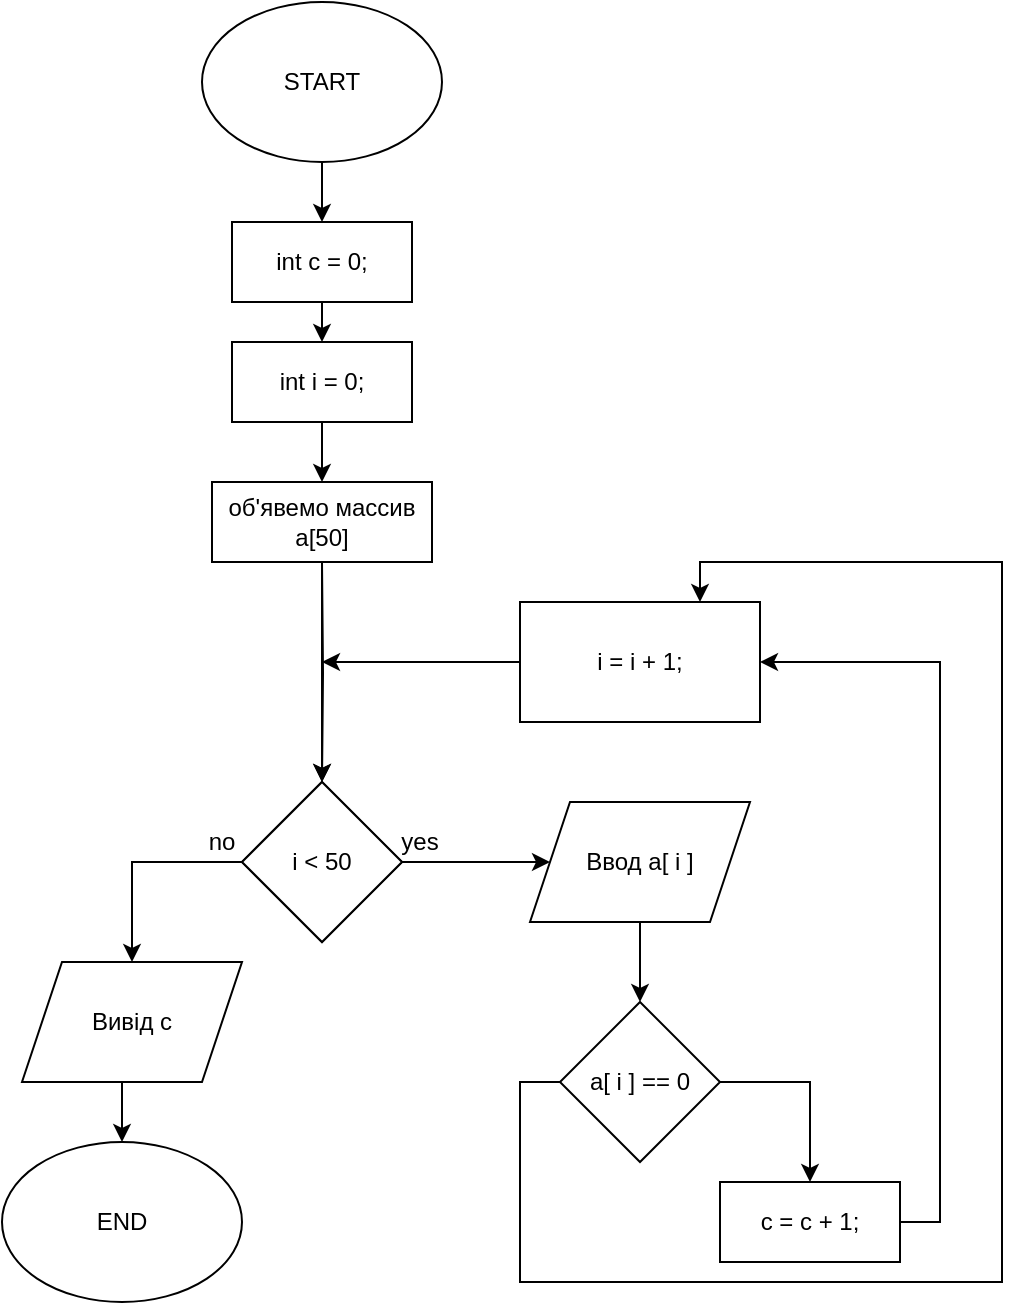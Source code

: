 <mxfile version="14.1.1" type="github">
  <diagram id="5oNgmO4vRAplwas66S8q" name="Page-1">
    <mxGraphModel dx="1504" dy="1791" grid="1" gridSize="10" guides="1" tooltips="1" connect="1" arrows="1" fold="1" page="1" pageScale="1" pageWidth="827" pageHeight="1169" math="0" shadow="0">
      <root>
        <mxCell id="0" />
        <mxCell id="1" parent="0" />
        <mxCell id="cyoRAYIOQBV9IDYNSu8k-24" style="edgeStyle=orthogonalEdgeStyle;rounded=0;orthogonalLoop=1;jettySize=auto;html=1;exitX=0.5;exitY=1;exitDx=0;exitDy=0;entryX=0.5;entryY=0;entryDx=0;entryDy=0;" edge="1" parent="1" source="cyoRAYIOQBV9IDYNSu8k-2" target="cyoRAYIOQBV9IDYNSu8k-23">
          <mxGeometry relative="1" as="geometry" />
        </mxCell>
        <mxCell id="cyoRAYIOQBV9IDYNSu8k-2" value="START" style="ellipse;whiteSpace=wrap;html=1;" vertex="1" parent="1">
          <mxGeometry x="250" y="-60" width="120" height="80" as="geometry" />
        </mxCell>
        <mxCell id="cyoRAYIOQBV9IDYNSu8k-3" style="edgeStyle=orthogonalEdgeStyle;rounded=0;orthogonalLoop=1;jettySize=auto;html=1;exitX=0.5;exitY=1;exitDx=0;exitDy=0;entryX=0.5;entryY=0;entryDx=0;entryDy=0;" edge="1" parent="1" source="cyoRAYIOQBV9IDYNSu8k-4" target="cyoRAYIOQBV9IDYNSu8k-6">
          <mxGeometry relative="1" as="geometry" />
        </mxCell>
        <mxCell id="cyoRAYIOQBV9IDYNSu8k-4" value="int i = 0;" style="rounded=0;whiteSpace=wrap;html=1;" vertex="1" parent="1">
          <mxGeometry x="265" y="110" width="90" height="40" as="geometry" />
        </mxCell>
        <mxCell id="cyoRAYIOQBV9IDYNSu8k-5" style="edgeStyle=orthogonalEdgeStyle;rounded=0;orthogonalLoop=1;jettySize=auto;html=1;entryX=0.5;entryY=0;entryDx=0;entryDy=0;" edge="1" parent="1" source="cyoRAYIOQBV9IDYNSu8k-6" target="cyoRAYIOQBV9IDYNSu8k-15">
          <mxGeometry relative="1" as="geometry" />
        </mxCell>
        <mxCell id="cyoRAYIOQBV9IDYNSu8k-6" value="об&#39;явемо массив a[50]" style="rounded=0;whiteSpace=wrap;html=1;" vertex="1" parent="1">
          <mxGeometry x="255" y="180" width="110" height="40" as="geometry" />
        </mxCell>
        <mxCell id="cyoRAYIOQBV9IDYNSu8k-7" style="edgeStyle=orthogonalEdgeStyle;rounded=0;orthogonalLoop=1;jettySize=auto;html=1;" edge="1" parent="1" source="cyoRAYIOQBV9IDYNSu8k-8">
          <mxGeometry relative="1" as="geometry">
            <mxPoint x="310" y="270" as="targetPoint" />
          </mxGeometry>
        </mxCell>
        <mxCell id="cyoRAYIOQBV9IDYNSu8k-8" value="i = i + 1;" style="rounded=0;whiteSpace=wrap;html=1;" vertex="1" parent="1">
          <mxGeometry x="409" y="240" width="120" height="60" as="geometry" />
        </mxCell>
        <mxCell id="cyoRAYIOQBV9IDYNSu8k-9" style="edgeStyle=orthogonalEdgeStyle;rounded=0;orthogonalLoop=1;jettySize=auto;html=1;exitX=0.5;exitY=1;exitDx=0;exitDy=0;entryX=0.5;entryY=0;entryDx=0;entryDy=0;" edge="1" parent="1">
          <mxGeometry relative="1" as="geometry">
            <mxPoint x="210" y="510" as="targetPoint" />
            <mxPoint x="210.0" y="480" as="sourcePoint" />
          </mxGeometry>
        </mxCell>
        <mxCell id="cyoRAYIOQBV9IDYNSu8k-30" style="edgeStyle=orthogonalEdgeStyle;rounded=0;orthogonalLoop=1;jettySize=auto;html=1;exitX=0.5;exitY=1;exitDx=0;exitDy=0;entryX=0.5;entryY=0;entryDx=0;entryDy=0;" edge="1" parent="1" source="cyoRAYIOQBV9IDYNSu8k-12" target="cyoRAYIOQBV9IDYNSu8k-22">
          <mxGeometry relative="1" as="geometry" />
        </mxCell>
        <mxCell id="cyoRAYIOQBV9IDYNSu8k-12" value="Ввод a[ i ]" style="shape=parallelogram;perimeter=parallelogramPerimeter;whiteSpace=wrap;html=1;fixedSize=1;" vertex="1" parent="1">
          <mxGeometry x="414" y="340" width="110" height="60" as="geometry" />
        </mxCell>
        <mxCell id="cyoRAYIOQBV9IDYNSu8k-13" style="edgeStyle=orthogonalEdgeStyle;rounded=0;orthogonalLoop=1;jettySize=auto;html=1;exitX=1;exitY=0.5;exitDx=0;exitDy=0;entryX=0;entryY=0.5;entryDx=0;entryDy=0;" edge="1" parent="1" source="cyoRAYIOQBV9IDYNSu8k-15" target="cyoRAYIOQBV9IDYNSu8k-12">
          <mxGeometry relative="1" as="geometry" />
        </mxCell>
        <mxCell id="cyoRAYIOQBV9IDYNSu8k-14" style="edgeStyle=orthogonalEdgeStyle;rounded=0;orthogonalLoop=1;jettySize=auto;html=1;exitX=0;exitY=0.5;exitDx=0;exitDy=0;entryX=0.5;entryY=0;entryDx=0;entryDy=0;" edge="1" parent="1" source="cyoRAYIOQBV9IDYNSu8k-15" target="cyoRAYIOQBV9IDYNSu8k-31">
          <mxGeometry relative="1" as="geometry">
            <mxPoint x="220.0" y="390" as="targetPoint" />
          </mxGeometry>
        </mxCell>
        <mxCell id="cyoRAYIOQBV9IDYNSu8k-15" value="i &amp;lt; 10" style="rhombus;whiteSpace=wrap;html=1;" vertex="1" parent="1">
          <mxGeometry x="270" y="330" width="80" height="80" as="geometry" />
        </mxCell>
        <mxCell id="cyoRAYIOQBV9IDYNSu8k-16" value="i &amp;lt; 50" style="rhombus;whiteSpace=wrap;html=1;" vertex="1" parent="1">
          <mxGeometry x="270" y="330" width="80" height="80" as="geometry" />
        </mxCell>
        <mxCell id="cyoRAYIOQBV9IDYNSu8k-17" style="edgeStyle=orthogonalEdgeStyle;rounded=0;orthogonalLoop=1;jettySize=auto;html=1;entryX=0.5;entryY=0;entryDx=0;entryDy=0;" edge="1" parent="1" target="cyoRAYIOQBV9IDYNSu8k-16">
          <mxGeometry relative="1" as="geometry">
            <mxPoint x="310" y="220" as="sourcePoint" />
          </mxGeometry>
        </mxCell>
        <mxCell id="cyoRAYIOQBV9IDYNSu8k-18" value="yes" style="text;html=1;strokeColor=none;fillColor=none;align=center;verticalAlign=middle;whiteSpace=wrap;rounded=0;" vertex="1" parent="1">
          <mxGeometry x="339.25" y="350" width="40" height="20" as="geometry" />
        </mxCell>
        <mxCell id="cyoRAYIOQBV9IDYNSu8k-19" value="no" style="text;html=1;strokeColor=none;fillColor=none;align=center;verticalAlign=middle;whiteSpace=wrap;rounded=0;" vertex="1" parent="1">
          <mxGeometry x="240" y="350" width="40" height="20" as="geometry" />
        </mxCell>
        <mxCell id="cyoRAYIOQBV9IDYNSu8k-21" value="END" style="ellipse;whiteSpace=wrap;html=1;" vertex="1" parent="1">
          <mxGeometry x="150" y="510" width="120" height="80" as="geometry" />
        </mxCell>
        <mxCell id="cyoRAYIOQBV9IDYNSu8k-27" style="edgeStyle=orthogonalEdgeStyle;rounded=0;orthogonalLoop=1;jettySize=auto;html=1;exitX=1;exitY=0.5;exitDx=0;exitDy=0;entryX=0.5;entryY=0;entryDx=0;entryDy=0;" edge="1" parent="1" source="cyoRAYIOQBV9IDYNSu8k-22" target="cyoRAYIOQBV9IDYNSu8k-26">
          <mxGeometry relative="1" as="geometry" />
        </mxCell>
        <mxCell id="cyoRAYIOQBV9IDYNSu8k-29" style="edgeStyle=orthogonalEdgeStyle;rounded=0;orthogonalLoop=1;jettySize=auto;html=1;exitX=0;exitY=0.5;exitDx=0;exitDy=0;entryX=0.75;entryY=0;entryDx=0;entryDy=0;" edge="1" parent="1" source="cyoRAYIOQBV9IDYNSu8k-22" target="cyoRAYIOQBV9IDYNSu8k-8">
          <mxGeometry relative="1" as="geometry">
            <Array as="points">
              <mxPoint x="409" y="480" />
              <mxPoint x="409" y="580" />
              <mxPoint x="650" y="580" />
              <mxPoint x="650" y="220" />
              <mxPoint x="499" y="220" />
            </Array>
          </mxGeometry>
        </mxCell>
        <mxCell id="cyoRAYIOQBV9IDYNSu8k-22" value="&lt;span&gt;a[ i ] == 0&lt;/span&gt;" style="rhombus;whiteSpace=wrap;html=1;" vertex="1" parent="1">
          <mxGeometry x="429" y="440" width="80" height="80" as="geometry" />
        </mxCell>
        <mxCell id="cyoRAYIOQBV9IDYNSu8k-25" style="edgeStyle=orthogonalEdgeStyle;rounded=0;orthogonalLoop=1;jettySize=auto;html=1;exitX=0.5;exitY=1;exitDx=0;exitDy=0;entryX=0.5;entryY=0;entryDx=0;entryDy=0;" edge="1" parent="1" source="cyoRAYIOQBV9IDYNSu8k-23" target="cyoRAYIOQBV9IDYNSu8k-4">
          <mxGeometry relative="1" as="geometry" />
        </mxCell>
        <mxCell id="cyoRAYIOQBV9IDYNSu8k-23" value="int c = 0;" style="rounded=0;whiteSpace=wrap;html=1;" vertex="1" parent="1">
          <mxGeometry x="265" y="50" width="90" height="40" as="geometry" />
        </mxCell>
        <mxCell id="cyoRAYIOQBV9IDYNSu8k-28" style="edgeStyle=orthogonalEdgeStyle;rounded=0;orthogonalLoop=1;jettySize=auto;html=1;exitX=1;exitY=0.5;exitDx=0;exitDy=0;entryX=1;entryY=0.5;entryDx=0;entryDy=0;" edge="1" parent="1" source="cyoRAYIOQBV9IDYNSu8k-26" target="cyoRAYIOQBV9IDYNSu8k-8">
          <mxGeometry relative="1" as="geometry" />
        </mxCell>
        <mxCell id="cyoRAYIOQBV9IDYNSu8k-26" value="c = c + 1;" style="rounded=0;whiteSpace=wrap;html=1;" vertex="1" parent="1">
          <mxGeometry x="509" y="530" width="90" height="40" as="geometry" />
        </mxCell>
        <mxCell id="cyoRAYIOQBV9IDYNSu8k-31" value="Вивід c" style="shape=parallelogram;perimeter=parallelogramPerimeter;whiteSpace=wrap;html=1;fixedSize=1;" vertex="1" parent="1">
          <mxGeometry x="160" y="420" width="110" height="60" as="geometry" />
        </mxCell>
      </root>
    </mxGraphModel>
  </diagram>
</mxfile>

